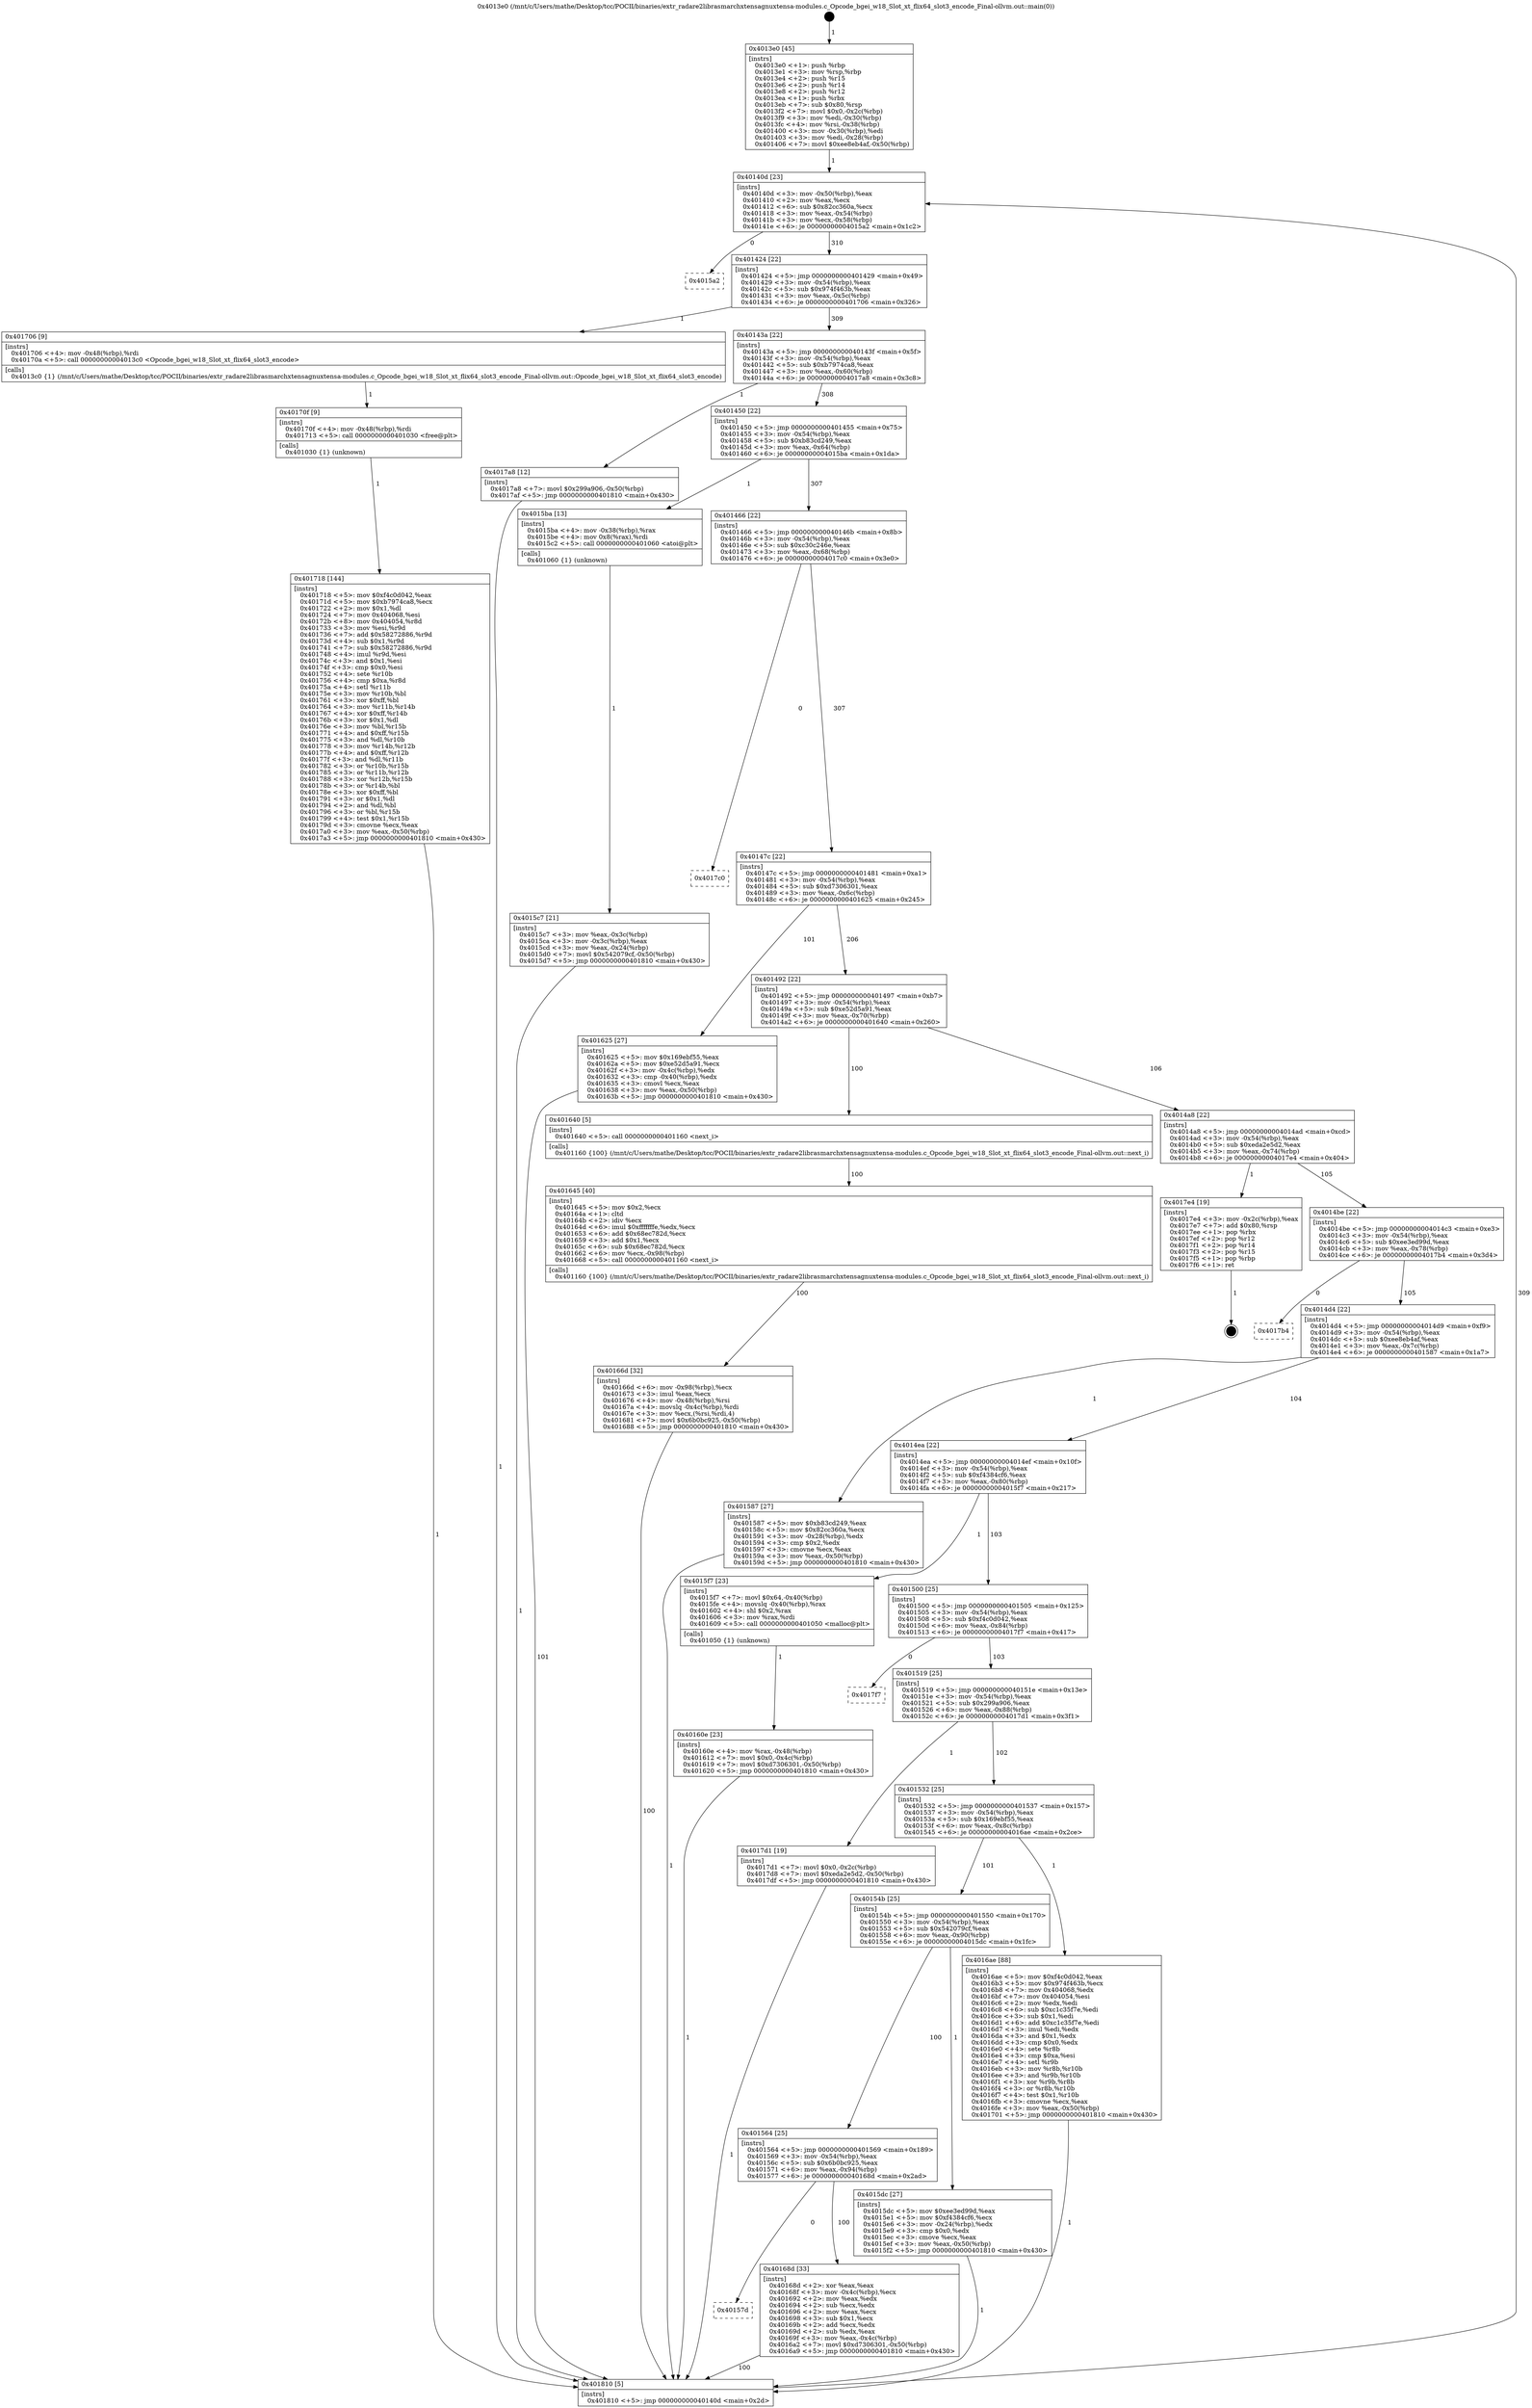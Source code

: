 digraph "0x4013e0" {
  label = "0x4013e0 (/mnt/c/Users/mathe/Desktop/tcc/POCII/binaries/extr_radare2librasmarchxtensagnuxtensa-modules.c_Opcode_bgei_w18_Slot_xt_flix64_slot3_encode_Final-ollvm.out::main(0))"
  labelloc = "t"
  node[shape=record]

  Entry [label="",width=0.3,height=0.3,shape=circle,fillcolor=black,style=filled]
  "0x40140d" [label="{
     0x40140d [23]\l
     | [instrs]\l
     &nbsp;&nbsp;0x40140d \<+3\>: mov -0x50(%rbp),%eax\l
     &nbsp;&nbsp;0x401410 \<+2\>: mov %eax,%ecx\l
     &nbsp;&nbsp;0x401412 \<+6\>: sub $0x82cc360a,%ecx\l
     &nbsp;&nbsp;0x401418 \<+3\>: mov %eax,-0x54(%rbp)\l
     &nbsp;&nbsp;0x40141b \<+3\>: mov %ecx,-0x58(%rbp)\l
     &nbsp;&nbsp;0x40141e \<+6\>: je 00000000004015a2 \<main+0x1c2\>\l
  }"]
  "0x4015a2" [label="{
     0x4015a2\l
  }", style=dashed]
  "0x401424" [label="{
     0x401424 [22]\l
     | [instrs]\l
     &nbsp;&nbsp;0x401424 \<+5\>: jmp 0000000000401429 \<main+0x49\>\l
     &nbsp;&nbsp;0x401429 \<+3\>: mov -0x54(%rbp),%eax\l
     &nbsp;&nbsp;0x40142c \<+5\>: sub $0x974f463b,%eax\l
     &nbsp;&nbsp;0x401431 \<+3\>: mov %eax,-0x5c(%rbp)\l
     &nbsp;&nbsp;0x401434 \<+6\>: je 0000000000401706 \<main+0x326\>\l
  }"]
  Exit [label="",width=0.3,height=0.3,shape=circle,fillcolor=black,style=filled,peripheries=2]
  "0x401706" [label="{
     0x401706 [9]\l
     | [instrs]\l
     &nbsp;&nbsp;0x401706 \<+4\>: mov -0x48(%rbp),%rdi\l
     &nbsp;&nbsp;0x40170a \<+5\>: call 00000000004013c0 \<Opcode_bgei_w18_Slot_xt_flix64_slot3_encode\>\l
     | [calls]\l
     &nbsp;&nbsp;0x4013c0 \{1\} (/mnt/c/Users/mathe/Desktop/tcc/POCII/binaries/extr_radare2librasmarchxtensagnuxtensa-modules.c_Opcode_bgei_w18_Slot_xt_flix64_slot3_encode_Final-ollvm.out::Opcode_bgei_w18_Slot_xt_flix64_slot3_encode)\l
  }"]
  "0x40143a" [label="{
     0x40143a [22]\l
     | [instrs]\l
     &nbsp;&nbsp;0x40143a \<+5\>: jmp 000000000040143f \<main+0x5f\>\l
     &nbsp;&nbsp;0x40143f \<+3\>: mov -0x54(%rbp),%eax\l
     &nbsp;&nbsp;0x401442 \<+5\>: sub $0xb7974ca8,%eax\l
     &nbsp;&nbsp;0x401447 \<+3\>: mov %eax,-0x60(%rbp)\l
     &nbsp;&nbsp;0x40144a \<+6\>: je 00000000004017a8 \<main+0x3c8\>\l
  }"]
  "0x401718" [label="{
     0x401718 [144]\l
     | [instrs]\l
     &nbsp;&nbsp;0x401718 \<+5\>: mov $0xf4c0d042,%eax\l
     &nbsp;&nbsp;0x40171d \<+5\>: mov $0xb7974ca8,%ecx\l
     &nbsp;&nbsp;0x401722 \<+2\>: mov $0x1,%dl\l
     &nbsp;&nbsp;0x401724 \<+7\>: mov 0x404068,%esi\l
     &nbsp;&nbsp;0x40172b \<+8\>: mov 0x404054,%r8d\l
     &nbsp;&nbsp;0x401733 \<+3\>: mov %esi,%r9d\l
     &nbsp;&nbsp;0x401736 \<+7\>: add $0x58272886,%r9d\l
     &nbsp;&nbsp;0x40173d \<+4\>: sub $0x1,%r9d\l
     &nbsp;&nbsp;0x401741 \<+7\>: sub $0x58272886,%r9d\l
     &nbsp;&nbsp;0x401748 \<+4\>: imul %r9d,%esi\l
     &nbsp;&nbsp;0x40174c \<+3\>: and $0x1,%esi\l
     &nbsp;&nbsp;0x40174f \<+3\>: cmp $0x0,%esi\l
     &nbsp;&nbsp;0x401752 \<+4\>: sete %r10b\l
     &nbsp;&nbsp;0x401756 \<+4\>: cmp $0xa,%r8d\l
     &nbsp;&nbsp;0x40175a \<+4\>: setl %r11b\l
     &nbsp;&nbsp;0x40175e \<+3\>: mov %r10b,%bl\l
     &nbsp;&nbsp;0x401761 \<+3\>: xor $0xff,%bl\l
     &nbsp;&nbsp;0x401764 \<+3\>: mov %r11b,%r14b\l
     &nbsp;&nbsp;0x401767 \<+4\>: xor $0xff,%r14b\l
     &nbsp;&nbsp;0x40176b \<+3\>: xor $0x1,%dl\l
     &nbsp;&nbsp;0x40176e \<+3\>: mov %bl,%r15b\l
     &nbsp;&nbsp;0x401771 \<+4\>: and $0xff,%r15b\l
     &nbsp;&nbsp;0x401775 \<+3\>: and %dl,%r10b\l
     &nbsp;&nbsp;0x401778 \<+3\>: mov %r14b,%r12b\l
     &nbsp;&nbsp;0x40177b \<+4\>: and $0xff,%r12b\l
     &nbsp;&nbsp;0x40177f \<+3\>: and %dl,%r11b\l
     &nbsp;&nbsp;0x401782 \<+3\>: or %r10b,%r15b\l
     &nbsp;&nbsp;0x401785 \<+3\>: or %r11b,%r12b\l
     &nbsp;&nbsp;0x401788 \<+3\>: xor %r12b,%r15b\l
     &nbsp;&nbsp;0x40178b \<+3\>: or %r14b,%bl\l
     &nbsp;&nbsp;0x40178e \<+3\>: xor $0xff,%bl\l
     &nbsp;&nbsp;0x401791 \<+3\>: or $0x1,%dl\l
     &nbsp;&nbsp;0x401794 \<+2\>: and %dl,%bl\l
     &nbsp;&nbsp;0x401796 \<+3\>: or %bl,%r15b\l
     &nbsp;&nbsp;0x401799 \<+4\>: test $0x1,%r15b\l
     &nbsp;&nbsp;0x40179d \<+3\>: cmovne %ecx,%eax\l
     &nbsp;&nbsp;0x4017a0 \<+3\>: mov %eax,-0x50(%rbp)\l
     &nbsp;&nbsp;0x4017a3 \<+5\>: jmp 0000000000401810 \<main+0x430\>\l
  }"]
  "0x4017a8" [label="{
     0x4017a8 [12]\l
     | [instrs]\l
     &nbsp;&nbsp;0x4017a8 \<+7\>: movl $0x299a906,-0x50(%rbp)\l
     &nbsp;&nbsp;0x4017af \<+5\>: jmp 0000000000401810 \<main+0x430\>\l
  }"]
  "0x401450" [label="{
     0x401450 [22]\l
     | [instrs]\l
     &nbsp;&nbsp;0x401450 \<+5\>: jmp 0000000000401455 \<main+0x75\>\l
     &nbsp;&nbsp;0x401455 \<+3\>: mov -0x54(%rbp),%eax\l
     &nbsp;&nbsp;0x401458 \<+5\>: sub $0xb83cd249,%eax\l
     &nbsp;&nbsp;0x40145d \<+3\>: mov %eax,-0x64(%rbp)\l
     &nbsp;&nbsp;0x401460 \<+6\>: je 00000000004015ba \<main+0x1da\>\l
  }"]
  "0x40170f" [label="{
     0x40170f [9]\l
     | [instrs]\l
     &nbsp;&nbsp;0x40170f \<+4\>: mov -0x48(%rbp),%rdi\l
     &nbsp;&nbsp;0x401713 \<+5\>: call 0000000000401030 \<free@plt\>\l
     | [calls]\l
     &nbsp;&nbsp;0x401030 \{1\} (unknown)\l
  }"]
  "0x4015ba" [label="{
     0x4015ba [13]\l
     | [instrs]\l
     &nbsp;&nbsp;0x4015ba \<+4\>: mov -0x38(%rbp),%rax\l
     &nbsp;&nbsp;0x4015be \<+4\>: mov 0x8(%rax),%rdi\l
     &nbsp;&nbsp;0x4015c2 \<+5\>: call 0000000000401060 \<atoi@plt\>\l
     | [calls]\l
     &nbsp;&nbsp;0x401060 \{1\} (unknown)\l
  }"]
  "0x401466" [label="{
     0x401466 [22]\l
     | [instrs]\l
     &nbsp;&nbsp;0x401466 \<+5\>: jmp 000000000040146b \<main+0x8b\>\l
     &nbsp;&nbsp;0x40146b \<+3\>: mov -0x54(%rbp),%eax\l
     &nbsp;&nbsp;0x40146e \<+5\>: sub $0xc30c246e,%eax\l
     &nbsp;&nbsp;0x401473 \<+3\>: mov %eax,-0x68(%rbp)\l
     &nbsp;&nbsp;0x401476 \<+6\>: je 00000000004017c0 \<main+0x3e0\>\l
  }"]
  "0x40157d" [label="{
     0x40157d\l
  }", style=dashed]
  "0x4017c0" [label="{
     0x4017c0\l
  }", style=dashed]
  "0x40147c" [label="{
     0x40147c [22]\l
     | [instrs]\l
     &nbsp;&nbsp;0x40147c \<+5\>: jmp 0000000000401481 \<main+0xa1\>\l
     &nbsp;&nbsp;0x401481 \<+3\>: mov -0x54(%rbp),%eax\l
     &nbsp;&nbsp;0x401484 \<+5\>: sub $0xd7306301,%eax\l
     &nbsp;&nbsp;0x401489 \<+3\>: mov %eax,-0x6c(%rbp)\l
     &nbsp;&nbsp;0x40148c \<+6\>: je 0000000000401625 \<main+0x245\>\l
  }"]
  "0x40168d" [label="{
     0x40168d [33]\l
     | [instrs]\l
     &nbsp;&nbsp;0x40168d \<+2\>: xor %eax,%eax\l
     &nbsp;&nbsp;0x40168f \<+3\>: mov -0x4c(%rbp),%ecx\l
     &nbsp;&nbsp;0x401692 \<+2\>: mov %eax,%edx\l
     &nbsp;&nbsp;0x401694 \<+2\>: sub %ecx,%edx\l
     &nbsp;&nbsp;0x401696 \<+2\>: mov %eax,%ecx\l
     &nbsp;&nbsp;0x401698 \<+3\>: sub $0x1,%ecx\l
     &nbsp;&nbsp;0x40169b \<+2\>: add %ecx,%edx\l
     &nbsp;&nbsp;0x40169d \<+2\>: sub %edx,%eax\l
     &nbsp;&nbsp;0x40169f \<+3\>: mov %eax,-0x4c(%rbp)\l
     &nbsp;&nbsp;0x4016a2 \<+7\>: movl $0xd7306301,-0x50(%rbp)\l
     &nbsp;&nbsp;0x4016a9 \<+5\>: jmp 0000000000401810 \<main+0x430\>\l
  }"]
  "0x401625" [label="{
     0x401625 [27]\l
     | [instrs]\l
     &nbsp;&nbsp;0x401625 \<+5\>: mov $0x169ebf55,%eax\l
     &nbsp;&nbsp;0x40162a \<+5\>: mov $0xe52d5a91,%ecx\l
     &nbsp;&nbsp;0x40162f \<+3\>: mov -0x4c(%rbp),%edx\l
     &nbsp;&nbsp;0x401632 \<+3\>: cmp -0x40(%rbp),%edx\l
     &nbsp;&nbsp;0x401635 \<+3\>: cmovl %ecx,%eax\l
     &nbsp;&nbsp;0x401638 \<+3\>: mov %eax,-0x50(%rbp)\l
     &nbsp;&nbsp;0x40163b \<+5\>: jmp 0000000000401810 \<main+0x430\>\l
  }"]
  "0x401492" [label="{
     0x401492 [22]\l
     | [instrs]\l
     &nbsp;&nbsp;0x401492 \<+5\>: jmp 0000000000401497 \<main+0xb7\>\l
     &nbsp;&nbsp;0x401497 \<+3\>: mov -0x54(%rbp),%eax\l
     &nbsp;&nbsp;0x40149a \<+5\>: sub $0xe52d5a91,%eax\l
     &nbsp;&nbsp;0x40149f \<+3\>: mov %eax,-0x70(%rbp)\l
     &nbsp;&nbsp;0x4014a2 \<+6\>: je 0000000000401640 \<main+0x260\>\l
  }"]
  "0x40166d" [label="{
     0x40166d [32]\l
     | [instrs]\l
     &nbsp;&nbsp;0x40166d \<+6\>: mov -0x98(%rbp),%ecx\l
     &nbsp;&nbsp;0x401673 \<+3\>: imul %eax,%ecx\l
     &nbsp;&nbsp;0x401676 \<+4\>: mov -0x48(%rbp),%rsi\l
     &nbsp;&nbsp;0x40167a \<+4\>: movslq -0x4c(%rbp),%rdi\l
     &nbsp;&nbsp;0x40167e \<+3\>: mov %ecx,(%rsi,%rdi,4)\l
     &nbsp;&nbsp;0x401681 \<+7\>: movl $0x6b0bc925,-0x50(%rbp)\l
     &nbsp;&nbsp;0x401688 \<+5\>: jmp 0000000000401810 \<main+0x430\>\l
  }"]
  "0x401640" [label="{
     0x401640 [5]\l
     | [instrs]\l
     &nbsp;&nbsp;0x401640 \<+5\>: call 0000000000401160 \<next_i\>\l
     | [calls]\l
     &nbsp;&nbsp;0x401160 \{100\} (/mnt/c/Users/mathe/Desktop/tcc/POCII/binaries/extr_radare2librasmarchxtensagnuxtensa-modules.c_Opcode_bgei_w18_Slot_xt_flix64_slot3_encode_Final-ollvm.out::next_i)\l
  }"]
  "0x4014a8" [label="{
     0x4014a8 [22]\l
     | [instrs]\l
     &nbsp;&nbsp;0x4014a8 \<+5\>: jmp 00000000004014ad \<main+0xcd\>\l
     &nbsp;&nbsp;0x4014ad \<+3\>: mov -0x54(%rbp),%eax\l
     &nbsp;&nbsp;0x4014b0 \<+5\>: sub $0xeda2e5d2,%eax\l
     &nbsp;&nbsp;0x4014b5 \<+3\>: mov %eax,-0x74(%rbp)\l
     &nbsp;&nbsp;0x4014b8 \<+6\>: je 00000000004017e4 \<main+0x404\>\l
  }"]
  "0x401645" [label="{
     0x401645 [40]\l
     | [instrs]\l
     &nbsp;&nbsp;0x401645 \<+5\>: mov $0x2,%ecx\l
     &nbsp;&nbsp;0x40164a \<+1\>: cltd\l
     &nbsp;&nbsp;0x40164b \<+2\>: idiv %ecx\l
     &nbsp;&nbsp;0x40164d \<+6\>: imul $0xfffffffe,%edx,%ecx\l
     &nbsp;&nbsp;0x401653 \<+6\>: add $0x68ec782d,%ecx\l
     &nbsp;&nbsp;0x401659 \<+3\>: add $0x1,%ecx\l
     &nbsp;&nbsp;0x40165c \<+6\>: sub $0x68ec782d,%ecx\l
     &nbsp;&nbsp;0x401662 \<+6\>: mov %ecx,-0x98(%rbp)\l
     &nbsp;&nbsp;0x401668 \<+5\>: call 0000000000401160 \<next_i\>\l
     | [calls]\l
     &nbsp;&nbsp;0x401160 \{100\} (/mnt/c/Users/mathe/Desktop/tcc/POCII/binaries/extr_radare2librasmarchxtensagnuxtensa-modules.c_Opcode_bgei_w18_Slot_xt_flix64_slot3_encode_Final-ollvm.out::next_i)\l
  }"]
  "0x4017e4" [label="{
     0x4017e4 [19]\l
     | [instrs]\l
     &nbsp;&nbsp;0x4017e4 \<+3\>: mov -0x2c(%rbp),%eax\l
     &nbsp;&nbsp;0x4017e7 \<+7\>: add $0x80,%rsp\l
     &nbsp;&nbsp;0x4017ee \<+1\>: pop %rbx\l
     &nbsp;&nbsp;0x4017ef \<+2\>: pop %r12\l
     &nbsp;&nbsp;0x4017f1 \<+2\>: pop %r14\l
     &nbsp;&nbsp;0x4017f3 \<+2\>: pop %r15\l
     &nbsp;&nbsp;0x4017f5 \<+1\>: pop %rbp\l
     &nbsp;&nbsp;0x4017f6 \<+1\>: ret\l
  }"]
  "0x4014be" [label="{
     0x4014be [22]\l
     | [instrs]\l
     &nbsp;&nbsp;0x4014be \<+5\>: jmp 00000000004014c3 \<main+0xe3\>\l
     &nbsp;&nbsp;0x4014c3 \<+3\>: mov -0x54(%rbp),%eax\l
     &nbsp;&nbsp;0x4014c6 \<+5\>: sub $0xee3ed99d,%eax\l
     &nbsp;&nbsp;0x4014cb \<+3\>: mov %eax,-0x78(%rbp)\l
     &nbsp;&nbsp;0x4014ce \<+6\>: je 00000000004017b4 \<main+0x3d4\>\l
  }"]
  "0x40160e" [label="{
     0x40160e [23]\l
     | [instrs]\l
     &nbsp;&nbsp;0x40160e \<+4\>: mov %rax,-0x48(%rbp)\l
     &nbsp;&nbsp;0x401612 \<+7\>: movl $0x0,-0x4c(%rbp)\l
     &nbsp;&nbsp;0x401619 \<+7\>: movl $0xd7306301,-0x50(%rbp)\l
     &nbsp;&nbsp;0x401620 \<+5\>: jmp 0000000000401810 \<main+0x430\>\l
  }"]
  "0x4017b4" [label="{
     0x4017b4\l
  }", style=dashed]
  "0x4014d4" [label="{
     0x4014d4 [22]\l
     | [instrs]\l
     &nbsp;&nbsp;0x4014d4 \<+5\>: jmp 00000000004014d9 \<main+0xf9\>\l
     &nbsp;&nbsp;0x4014d9 \<+3\>: mov -0x54(%rbp),%eax\l
     &nbsp;&nbsp;0x4014dc \<+5\>: sub $0xee8eb4af,%eax\l
     &nbsp;&nbsp;0x4014e1 \<+3\>: mov %eax,-0x7c(%rbp)\l
     &nbsp;&nbsp;0x4014e4 \<+6\>: je 0000000000401587 \<main+0x1a7\>\l
  }"]
  "0x401564" [label="{
     0x401564 [25]\l
     | [instrs]\l
     &nbsp;&nbsp;0x401564 \<+5\>: jmp 0000000000401569 \<main+0x189\>\l
     &nbsp;&nbsp;0x401569 \<+3\>: mov -0x54(%rbp),%eax\l
     &nbsp;&nbsp;0x40156c \<+5\>: sub $0x6b0bc925,%eax\l
     &nbsp;&nbsp;0x401571 \<+6\>: mov %eax,-0x94(%rbp)\l
     &nbsp;&nbsp;0x401577 \<+6\>: je 000000000040168d \<main+0x2ad\>\l
  }"]
  "0x401587" [label="{
     0x401587 [27]\l
     | [instrs]\l
     &nbsp;&nbsp;0x401587 \<+5\>: mov $0xb83cd249,%eax\l
     &nbsp;&nbsp;0x40158c \<+5\>: mov $0x82cc360a,%ecx\l
     &nbsp;&nbsp;0x401591 \<+3\>: mov -0x28(%rbp),%edx\l
     &nbsp;&nbsp;0x401594 \<+3\>: cmp $0x2,%edx\l
     &nbsp;&nbsp;0x401597 \<+3\>: cmovne %ecx,%eax\l
     &nbsp;&nbsp;0x40159a \<+3\>: mov %eax,-0x50(%rbp)\l
     &nbsp;&nbsp;0x40159d \<+5\>: jmp 0000000000401810 \<main+0x430\>\l
  }"]
  "0x4014ea" [label="{
     0x4014ea [22]\l
     | [instrs]\l
     &nbsp;&nbsp;0x4014ea \<+5\>: jmp 00000000004014ef \<main+0x10f\>\l
     &nbsp;&nbsp;0x4014ef \<+3\>: mov -0x54(%rbp),%eax\l
     &nbsp;&nbsp;0x4014f2 \<+5\>: sub $0xf4384cf6,%eax\l
     &nbsp;&nbsp;0x4014f7 \<+3\>: mov %eax,-0x80(%rbp)\l
     &nbsp;&nbsp;0x4014fa \<+6\>: je 00000000004015f7 \<main+0x217\>\l
  }"]
  "0x401810" [label="{
     0x401810 [5]\l
     | [instrs]\l
     &nbsp;&nbsp;0x401810 \<+5\>: jmp 000000000040140d \<main+0x2d\>\l
  }"]
  "0x4013e0" [label="{
     0x4013e0 [45]\l
     | [instrs]\l
     &nbsp;&nbsp;0x4013e0 \<+1\>: push %rbp\l
     &nbsp;&nbsp;0x4013e1 \<+3\>: mov %rsp,%rbp\l
     &nbsp;&nbsp;0x4013e4 \<+2\>: push %r15\l
     &nbsp;&nbsp;0x4013e6 \<+2\>: push %r14\l
     &nbsp;&nbsp;0x4013e8 \<+2\>: push %r12\l
     &nbsp;&nbsp;0x4013ea \<+1\>: push %rbx\l
     &nbsp;&nbsp;0x4013eb \<+7\>: sub $0x80,%rsp\l
     &nbsp;&nbsp;0x4013f2 \<+7\>: movl $0x0,-0x2c(%rbp)\l
     &nbsp;&nbsp;0x4013f9 \<+3\>: mov %edi,-0x30(%rbp)\l
     &nbsp;&nbsp;0x4013fc \<+4\>: mov %rsi,-0x38(%rbp)\l
     &nbsp;&nbsp;0x401400 \<+3\>: mov -0x30(%rbp),%edi\l
     &nbsp;&nbsp;0x401403 \<+3\>: mov %edi,-0x28(%rbp)\l
     &nbsp;&nbsp;0x401406 \<+7\>: movl $0xee8eb4af,-0x50(%rbp)\l
  }"]
  "0x4015c7" [label="{
     0x4015c7 [21]\l
     | [instrs]\l
     &nbsp;&nbsp;0x4015c7 \<+3\>: mov %eax,-0x3c(%rbp)\l
     &nbsp;&nbsp;0x4015ca \<+3\>: mov -0x3c(%rbp),%eax\l
     &nbsp;&nbsp;0x4015cd \<+3\>: mov %eax,-0x24(%rbp)\l
     &nbsp;&nbsp;0x4015d0 \<+7\>: movl $0x542079cf,-0x50(%rbp)\l
     &nbsp;&nbsp;0x4015d7 \<+5\>: jmp 0000000000401810 \<main+0x430\>\l
  }"]
  "0x4015dc" [label="{
     0x4015dc [27]\l
     | [instrs]\l
     &nbsp;&nbsp;0x4015dc \<+5\>: mov $0xee3ed99d,%eax\l
     &nbsp;&nbsp;0x4015e1 \<+5\>: mov $0xf4384cf6,%ecx\l
     &nbsp;&nbsp;0x4015e6 \<+3\>: mov -0x24(%rbp),%edx\l
     &nbsp;&nbsp;0x4015e9 \<+3\>: cmp $0x0,%edx\l
     &nbsp;&nbsp;0x4015ec \<+3\>: cmove %ecx,%eax\l
     &nbsp;&nbsp;0x4015ef \<+3\>: mov %eax,-0x50(%rbp)\l
     &nbsp;&nbsp;0x4015f2 \<+5\>: jmp 0000000000401810 \<main+0x430\>\l
  }"]
  "0x4015f7" [label="{
     0x4015f7 [23]\l
     | [instrs]\l
     &nbsp;&nbsp;0x4015f7 \<+7\>: movl $0x64,-0x40(%rbp)\l
     &nbsp;&nbsp;0x4015fe \<+4\>: movslq -0x40(%rbp),%rax\l
     &nbsp;&nbsp;0x401602 \<+4\>: shl $0x2,%rax\l
     &nbsp;&nbsp;0x401606 \<+3\>: mov %rax,%rdi\l
     &nbsp;&nbsp;0x401609 \<+5\>: call 0000000000401050 \<malloc@plt\>\l
     | [calls]\l
     &nbsp;&nbsp;0x401050 \{1\} (unknown)\l
  }"]
  "0x401500" [label="{
     0x401500 [25]\l
     | [instrs]\l
     &nbsp;&nbsp;0x401500 \<+5\>: jmp 0000000000401505 \<main+0x125\>\l
     &nbsp;&nbsp;0x401505 \<+3\>: mov -0x54(%rbp),%eax\l
     &nbsp;&nbsp;0x401508 \<+5\>: sub $0xf4c0d042,%eax\l
     &nbsp;&nbsp;0x40150d \<+6\>: mov %eax,-0x84(%rbp)\l
     &nbsp;&nbsp;0x401513 \<+6\>: je 00000000004017f7 \<main+0x417\>\l
  }"]
  "0x40154b" [label="{
     0x40154b [25]\l
     | [instrs]\l
     &nbsp;&nbsp;0x40154b \<+5\>: jmp 0000000000401550 \<main+0x170\>\l
     &nbsp;&nbsp;0x401550 \<+3\>: mov -0x54(%rbp),%eax\l
     &nbsp;&nbsp;0x401553 \<+5\>: sub $0x542079cf,%eax\l
     &nbsp;&nbsp;0x401558 \<+6\>: mov %eax,-0x90(%rbp)\l
     &nbsp;&nbsp;0x40155e \<+6\>: je 00000000004015dc \<main+0x1fc\>\l
  }"]
  "0x4017f7" [label="{
     0x4017f7\l
  }", style=dashed]
  "0x401519" [label="{
     0x401519 [25]\l
     | [instrs]\l
     &nbsp;&nbsp;0x401519 \<+5\>: jmp 000000000040151e \<main+0x13e\>\l
     &nbsp;&nbsp;0x40151e \<+3\>: mov -0x54(%rbp),%eax\l
     &nbsp;&nbsp;0x401521 \<+5\>: sub $0x299a906,%eax\l
     &nbsp;&nbsp;0x401526 \<+6\>: mov %eax,-0x88(%rbp)\l
     &nbsp;&nbsp;0x40152c \<+6\>: je 00000000004017d1 \<main+0x3f1\>\l
  }"]
  "0x4016ae" [label="{
     0x4016ae [88]\l
     | [instrs]\l
     &nbsp;&nbsp;0x4016ae \<+5\>: mov $0xf4c0d042,%eax\l
     &nbsp;&nbsp;0x4016b3 \<+5\>: mov $0x974f463b,%ecx\l
     &nbsp;&nbsp;0x4016b8 \<+7\>: mov 0x404068,%edx\l
     &nbsp;&nbsp;0x4016bf \<+7\>: mov 0x404054,%esi\l
     &nbsp;&nbsp;0x4016c6 \<+2\>: mov %edx,%edi\l
     &nbsp;&nbsp;0x4016c8 \<+6\>: sub $0xc1c35f7e,%edi\l
     &nbsp;&nbsp;0x4016ce \<+3\>: sub $0x1,%edi\l
     &nbsp;&nbsp;0x4016d1 \<+6\>: add $0xc1c35f7e,%edi\l
     &nbsp;&nbsp;0x4016d7 \<+3\>: imul %edi,%edx\l
     &nbsp;&nbsp;0x4016da \<+3\>: and $0x1,%edx\l
     &nbsp;&nbsp;0x4016dd \<+3\>: cmp $0x0,%edx\l
     &nbsp;&nbsp;0x4016e0 \<+4\>: sete %r8b\l
     &nbsp;&nbsp;0x4016e4 \<+3\>: cmp $0xa,%esi\l
     &nbsp;&nbsp;0x4016e7 \<+4\>: setl %r9b\l
     &nbsp;&nbsp;0x4016eb \<+3\>: mov %r8b,%r10b\l
     &nbsp;&nbsp;0x4016ee \<+3\>: and %r9b,%r10b\l
     &nbsp;&nbsp;0x4016f1 \<+3\>: xor %r9b,%r8b\l
     &nbsp;&nbsp;0x4016f4 \<+3\>: or %r8b,%r10b\l
     &nbsp;&nbsp;0x4016f7 \<+4\>: test $0x1,%r10b\l
     &nbsp;&nbsp;0x4016fb \<+3\>: cmovne %ecx,%eax\l
     &nbsp;&nbsp;0x4016fe \<+3\>: mov %eax,-0x50(%rbp)\l
     &nbsp;&nbsp;0x401701 \<+5\>: jmp 0000000000401810 \<main+0x430\>\l
  }"]
  "0x4017d1" [label="{
     0x4017d1 [19]\l
     | [instrs]\l
     &nbsp;&nbsp;0x4017d1 \<+7\>: movl $0x0,-0x2c(%rbp)\l
     &nbsp;&nbsp;0x4017d8 \<+7\>: movl $0xeda2e5d2,-0x50(%rbp)\l
     &nbsp;&nbsp;0x4017df \<+5\>: jmp 0000000000401810 \<main+0x430\>\l
  }"]
  "0x401532" [label="{
     0x401532 [25]\l
     | [instrs]\l
     &nbsp;&nbsp;0x401532 \<+5\>: jmp 0000000000401537 \<main+0x157\>\l
     &nbsp;&nbsp;0x401537 \<+3\>: mov -0x54(%rbp),%eax\l
     &nbsp;&nbsp;0x40153a \<+5\>: sub $0x169ebf55,%eax\l
     &nbsp;&nbsp;0x40153f \<+6\>: mov %eax,-0x8c(%rbp)\l
     &nbsp;&nbsp;0x401545 \<+6\>: je 00000000004016ae \<main+0x2ce\>\l
  }"]
  Entry -> "0x4013e0" [label=" 1"]
  "0x40140d" -> "0x4015a2" [label=" 0"]
  "0x40140d" -> "0x401424" [label=" 310"]
  "0x4017e4" -> Exit [label=" 1"]
  "0x401424" -> "0x401706" [label=" 1"]
  "0x401424" -> "0x40143a" [label=" 309"]
  "0x4017d1" -> "0x401810" [label=" 1"]
  "0x40143a" -> "0x4017a8" [label=" 1"]
  "0x40143a" -> "0x401450" [label=" 308"]
  "0x4017a8" -> "0x401810" [label=" 1"]
  "0x401450" -> "0x4015ba" [label=" 1"]
  "0x401450" -> "0x401466" [label=" 307"]
  "0x401718" -> "0x401810" [label=" 1"]
  "0x401466" -> "0x4017c0" [label=" 0"]
  "0x401466" -> "0x40147c" [label=" 307"]
  "0x40170f" -> "0x401718" [label=" 1"]
  "0x40147c" -> "0x401625" [label=" 101"]
  "0x40147c" -> "0x401492" [label=" 206"]
  "0x401706" -> "0x40170f" [label=" 1"]
  "0x401492" -> "0x401640" [label=" 100"]
  "0x401492" -> "0x4014a8" [label=" 106"]
  "0x40168d" -> "0x401810" [label=" 100"]
  "0x4014a8" -> "0x4017e4" [label=" 1"]
  "0x4014a8" -> "0x4014be" [label=" 105"]
  "0x401564" -> "0x40157d" [label=" 0"]
  "0x4014be" -> "0x4017b4" [label=" 0"]
  "0x4014be" -> "0x4014d4" [label=" 105"]
  "0x401564" -> "0x40168d" [label=" 100"]
  "0x4014d4" -> "0x401587" [label=" 1"]
  "0x4014d4" -> "0x4014ea" [label=" 104"]
  "0x401587" -> "0x401810" [label=" 1"]
  "0x4013e0" -> "0x40140d" [label=" 1"]
  "0x401810" -> "0x40140d" [label=" 309"]
  "0x4015ba" -> "0x4015c7" [label=" 1"]
  "0x4015c7" -> "0x401810" [label=" 1"]
  "0x4016ae" -> "0x401810" [label=" 1"]
  "0x4014ea" -> "0x4015f7" [label=" 1"]
  "0x4014ea" -> "0x401500" [label=" 103"]
  "0x40166d" -> "0x401810" [label=" 100"]
  "0x401500" -> "0x4017f7" [label=" 0"]
  "0x401500" -> "0x401519" [label=" 103"]
  "0x401640" -> "0x401645" [label=" 100"]
  "0x401519" -> "0x4017d1" [label=" 1"]
  "0x401519" -> "0x401532" [label=" 102"]
  "0x401625" -> "0x401810" [label=" 101"]
  "0x401532" -> "0x4016ae" [label=" 1"]
  "0x401532" -> "0x40154b" [label=" 101"]
  "0x401645" -> "0x40166d" [label=" 100"]
  "0x40154b" -> "0x4015dc" [label=" 1"]
  "0x40154b" -> "0x401564" [label=" 100"]
  "0x4015dc" -> "0x401810" [label=" 1"]
  "0x4015f7" -> "0x40160e" [label=" 1"]
  "0x40160e" -> "0x401810" [label=" 1"]
}
